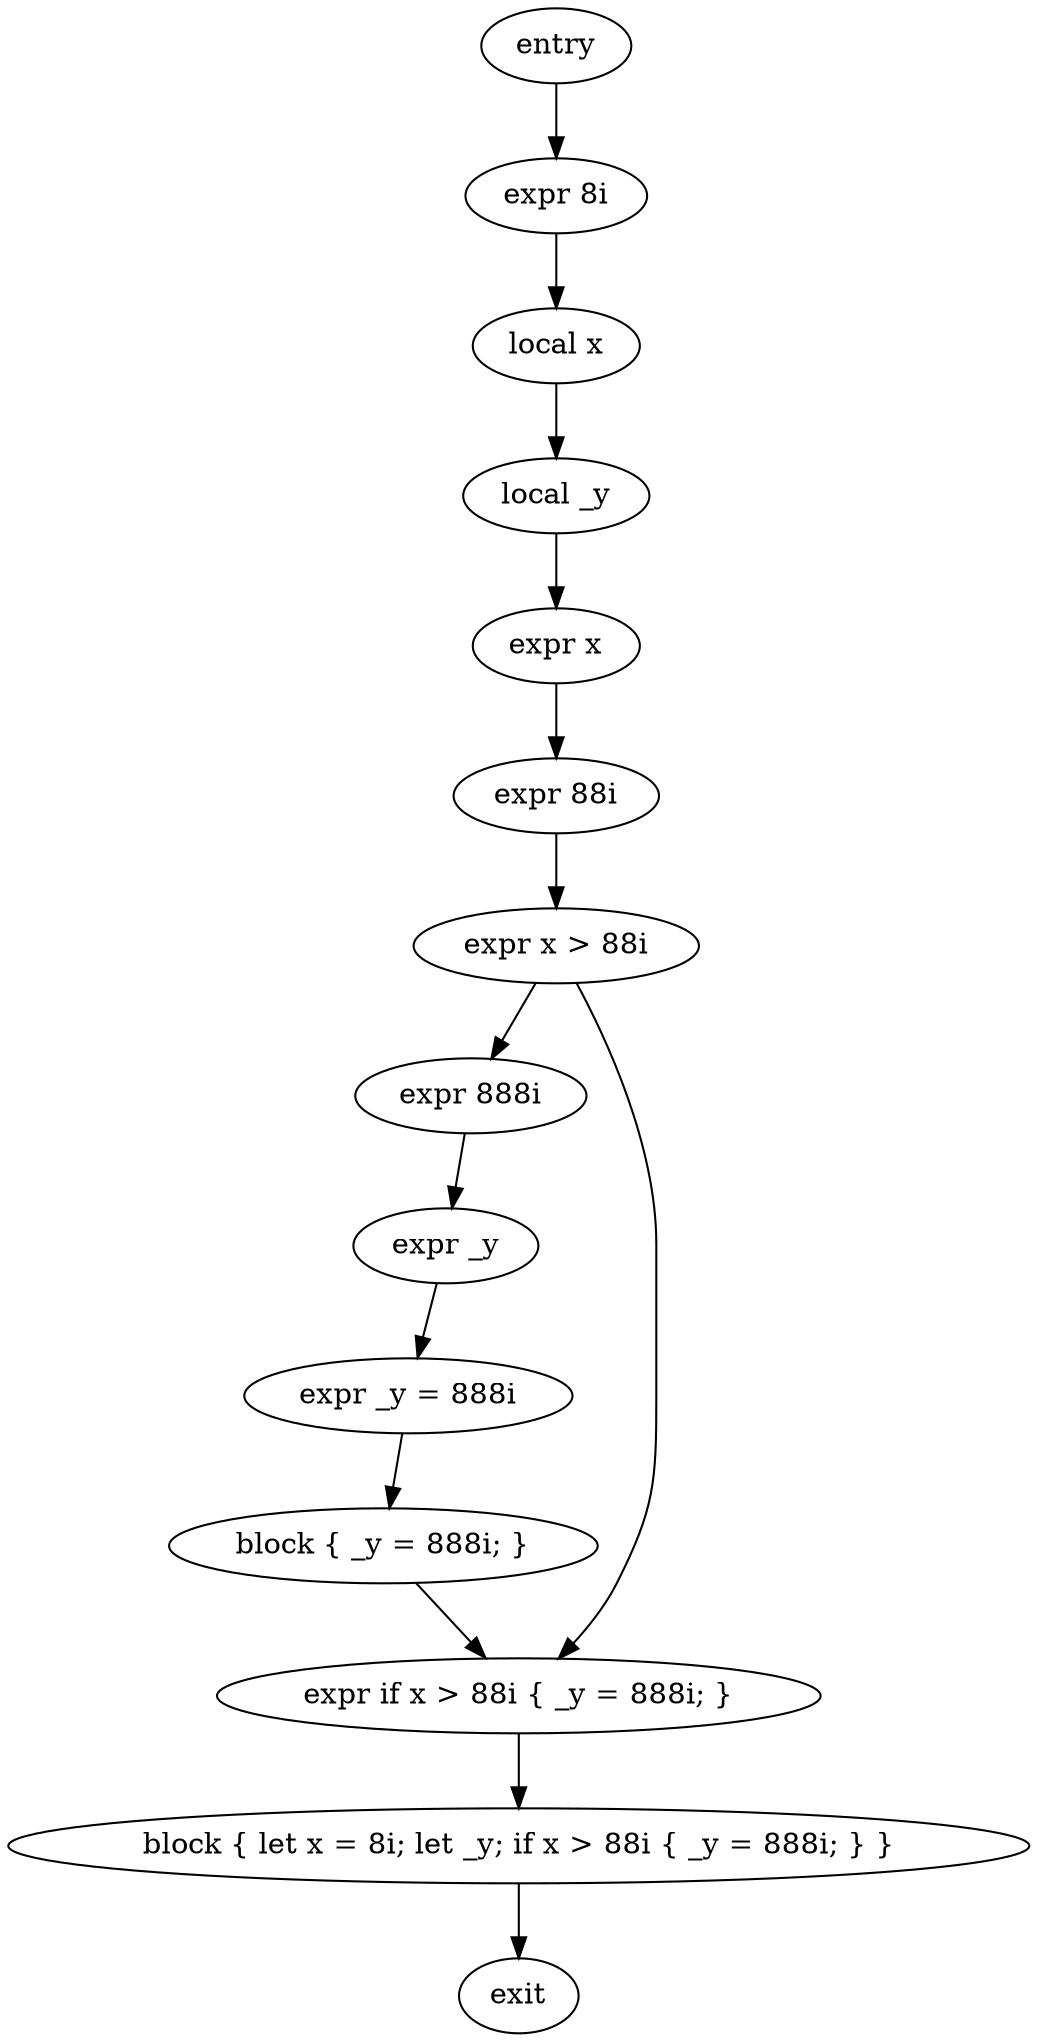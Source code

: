 digraph block {
    N0[label="entry"];
    N1[label="exit"];
    N2[label="expr 8i"];
    N3[label="local x"];
    N4[label="local _y"];
    N5[label="expr x"];
    N6[label="expr 88i"];
    N7[label="expr x > 88i"];
    N8[label="expr 888i"];
    N9[label="expr _y"];
    N10[label="expr _y = 888i"];
    N11[label="block { _y = 888i; }"];
    N12[label="expr if x > 88i { _y = 888i; }"];
    N13[label="block { let x = 8i; let _y; if x > 88i { _y = 888i; } }"];
    N0 -> N2;
    N2 -> N3;
    N3 -> N4;
    N4 -> N5;
    N5 -> N6;
    N6 -> N7;
    N7 -> N8;
    N8 -> N9;
    N9 -> N10;
    N10 -> N11;
    N7 -> N12;
    N11 -> N12;
    N12 -> N13;
    N13 -> N1;
}
